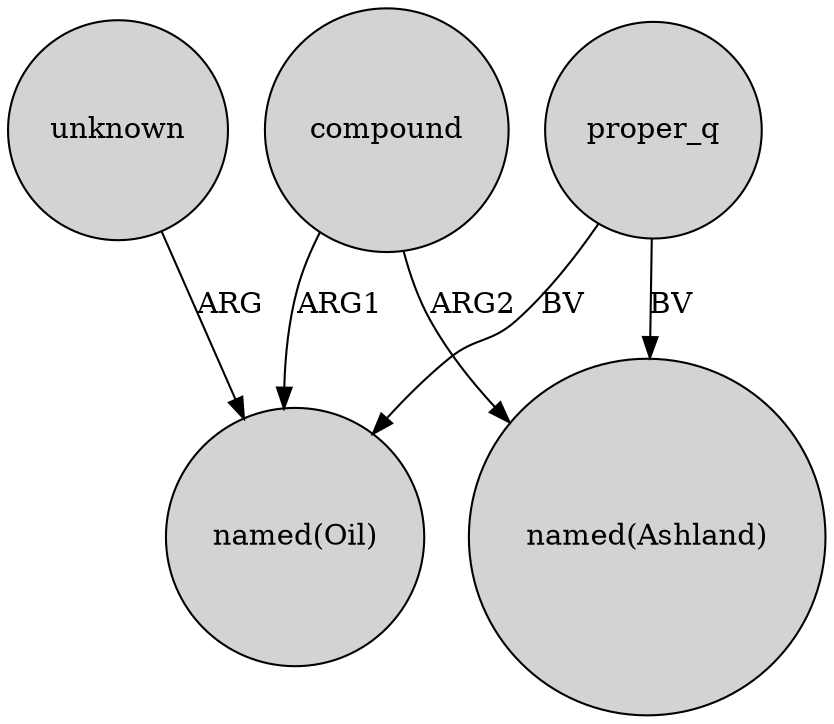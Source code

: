 digraph {
	node [shape=circle style=filled]
	unknown -> "named(Oil)" [label=ARG]
	proper_q -> "named(Oil)" [label=BV]
	compound -> "named(Oil)" [label=ARG1]
	proper_q -> "named(Ashland)" [label=BV]
	compound -> "named(Ashland)" [label=ARG2]
}
